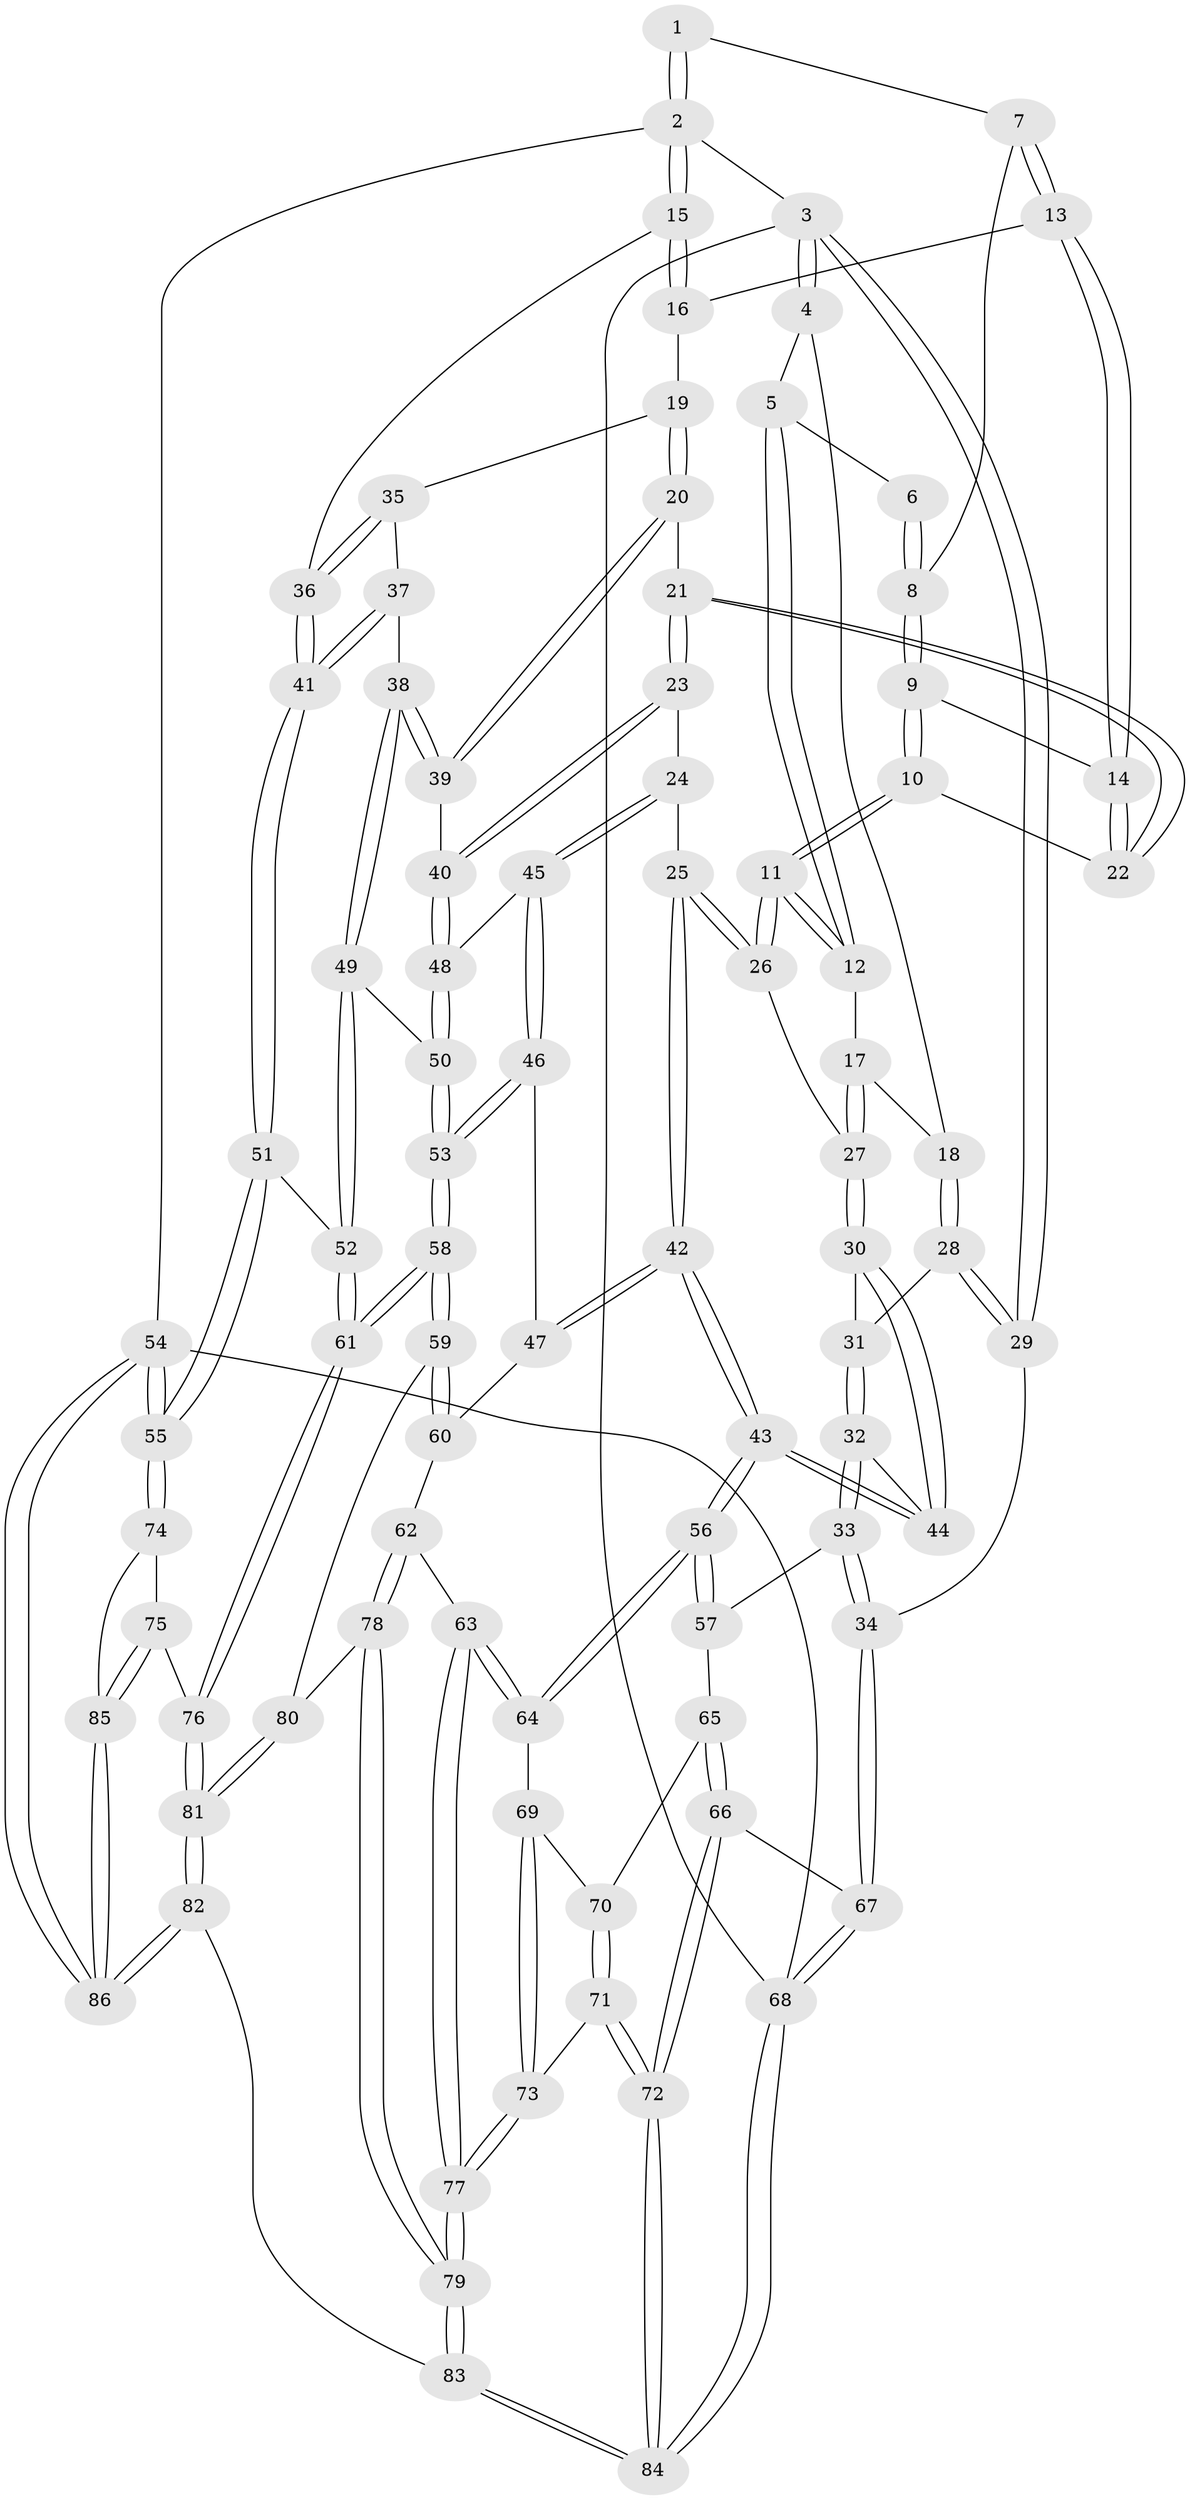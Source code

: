 // coarse degree distribution, {4: 0.5, 6: 0.1, 3: 0.12, 5: 0.28}
// Generated by graph-tools (version 1.1) at 2025/52/02/27/25 19:52:41]
// undirected, 86 vertices, 212 edges
graph export_dot {
graph [start="1"]
  node [color=gray90,style=filled];
  1 [pos="+1+0"];
  2 [pos="+1+0"];
  3 [pos="+0+0"];
  4 [pos="+0.1268624485674682+0"];
  5 [pos="+0.34809931669185934+0"];
  6 [pos="+0.6638107848842721+0"];
  7 [pos="+0.7922783233306415+0.08082251492060001"];
  8 [pos="+0.689982311280008+0.020350755235056573"];
  9 [pos="+0.6398693778010132+0.11798452501242354"];
  10 [pos="+0.5302207011875074+0.18976831873934813"];
  11 [pos="+0.5160181159589942+0.19687052455835066"];
  12 [pos="+0.4974254847731635+0.18719069297417107"];
  13 [pos="+0.8579315780293506+0.17652250738674685"];
  14 [pos="+0.7917468526913933+0.21079848940377638"];
  15 [pos="+1+0"];
  16 [pos="+0.8783979601887919+0.1776945404750174"];
  17 [pos="+0.39815800005956004+0.22841348319992053"];
  18 [pos="+0.22160017471192384+0.24197597050991804"];
  19 [pos="+0.9041697093231683+0.3654739663902326"];
  20 [pos="+0.8980501823806425+0.3737145595125441"];
  21 [pos="+0.7568488056702694+0.2738501172212081"];
  22 [pos="+0.7710441380732267+0.24064563209073841"];
  23 [pos="+0.6883157075560198+0.36873270798964186"];
  24 [pos="+0.6142771326532046+0.3739329720872917"];
  25 [pos="+0.6020444923949364+0.36946809737562214"];
  26 [pos="+0.5642029184750847+0.3213528351953801"];
  27 [pos="+0.3824676619387146+0.40345935158029345"];
  28 [pos="+0.21714483986080507+0.2500030339256848"];
  29 [pos="+0+0.31937807746280633"];
  30 [pos="+0.350738871788053+0.4440800564514437"];
  31 [pos="+0.2273784361182171+0.32854766161641896"];
  32 [pos="+0.11450446335735465+0.4978918259628171"];
  33 [pos="+0.11369080864606734+0.49852081288865197"];
  34 [pos="+0+0.49135918699269165"];
  35 [pos="+0.9157113717018088+0.36310655374864964"];
  36 [pos="+1+0.1544718568493366"];
  37 [pos="+1+0.41826832104053197"];
  38 [pos="+0.873001089573753+0.428072158282416"];
  39 [pos="+0.8727272187161146+0.42760389102697993"];
  40 [pos="+0.7673619247337642+0.4250905022321538"];
  41 [pos="+1+0.49074153660391717"];
  42 [pos="+0.4205468380869785+0.5799890239699546"];
  43 [pos="+0.4109954835111747+0.5843015922804862"];
  44 [pos="+0.35978241121446164+0.4946657973441825"];
  45 [pos="+0.6361311230819916+0.4959936104975141"];
  46 [pos="+0.6394167239320491+0.5481939814890677"];
  47 [pos="+0.5729964161511826+0.5898640872725025"];
  48 [pos="+0.7525586134990893+0.511723706250705"];
  49 [pos="+0.9310065472615912+0.5420513222561048"];
  50 [pos="+0.7508457067928974+0.551250420262019"];
  51 [pos="+1+0.5793619675855766"];
  52 [pos="+0.9521015301540086+0.5655923982133955"];
  53 [pos="+0.7249857711647345+0.5945987581880112"];
  54 [pos="+1+1"];
  55 [pos="+1+0.8541477116943377"];
  56 [pos="+0.38131868048776696+0.6637879920603631"];
  57 [pos="+0.1988797445572888+0.6291085289493408"];
  58 [pos="+0.7566982983787802+0.7479747954539427"];
  59 [pos="+0.741257773716935+0.7487856187711226"];
  60 [pos="+0.6012604315250698+0.6338163903424888"];
  61 [pos="+0.7922809435403692+0.7660453074261808"];
  62 [pos="+0.5109445240425591+0.7800815140150501"];
  63 [pos="+0.4068693437158524+0.7205173005123491"];
  64 [pos="+0.38762507378322314+0.6977761219702093"];
  65 [pos="+0.10439035701080994+0.731898785605178"];
  66 [pos="+0.05899518958561576+0.7415118528568334"];
  67 [pos="+0+0.6696995830039896"];
  68 [pos="+0+1"];
  69 [pos="+0.3567264403025672+0.723109960056367"];
  70 [pos="+0.1786602742707953+0.7813356237846567"];
  71 [pos="+0.20208053768005643+0.9009945213159778"];
  72 [pos="+0.1108017591158672+0.9440103076919575"];
  73 [pos="+0.23254711201268194+0.9026750216015615"];
  74 [pos="+1+0.8509824263294856"];
  75 [pos="+0.8507059513951852+0.8090198780929365"];
  76 [pos="+0.7997315087718821+0.778660892588013"];
  77 [pos="+0.3587618114633463+1"];
  78 [pos="+0.5217297934475249+0.7877426536158086"];
  79 [pos="+0.43882902794845574+1"];
  80 [pos="+0.577780505888684+0.7960984515467991"];
  81 [pos="+0.6555278943786657+1"];
  82 [pos="+0.6374451836943621+1"];
  83 [pos="+0.4504183577281566+1"];
  84 [pos="+0+1"];
  85 [pos="+0.8827149939303812+1"];
  86 [pos="+0.8264239782739676+1"];
  1 -- 2;
  1 -- 2;
  1 -- 7;
  2 -- 3;
  2 -- 15;
  2 -- 15;
  2 -- 54;
  3 -- 4;
  3 -- 4;
  3 -- 29;
  3 -- 29;
  3 -- 68;
  4 -- 5;
  4 -- 18;
  5 -- 6;
  5 -- 12;
  5 -- 12;
  6 -- 8;
  6 -- 8;
  7 -- 8;
  7 -- 13;
  7 -- 13;
  8 -- 9;
  8 -- 9;
  9 -- 10;
  9 -- 10;
  9 -- 14;
  10 -- 11;
  10 -- 11;
  10 -- 22;
  11 -- 12;
  11 -- 12;
  11 -- 26;
  11 -- 26;
  12 -- 17;
  13 -- 14;
  13 -- 14;
  13 -- 16;
  14 -- 22;
  14 -- 22;
  15 -- 16;
  15 -- 16;
  15 -- 36;
  16 -- 19;
  17 -- 18;
  17 -- 27;
  17 -- 27;
  18 -- 28;
  18 -- 28;
  19 -- 20;
  19 -- 20;
  19 -- 35;
  20 -- 21;
  20 -- 39;
  20 -- 39;
  21 -- 22;
  21 -- 22;
  21 -- 23;
  21 -- 23;
  23 -- 24;
  23 -- 40;
  23 -- 40;
  24 -- 25;
  24 -- 45;
  24 -- 45;
  25 -- 26;
  25 -- 26;
  25 -- 42;
  25 -- 42;
  26 -- 27;
  27 -- 30;
  27 -- 30;
  28 -- 29;
  28 -- 29;
  28 -- 31;
  29 -- 34;
  30 -- 31;
  30 -- 44;
  30 -- 44;
  31 -- 32;
  31 -- 32;
  32 -- 33;
  32 -- 33;
  32 -- 44;
  33 -- 34;
  33 -- 34;
  33 -- 57;
  34 -- 67;
  34 -- 67;
  35 -- 36;
  35 -- 36;
  35 -- 37;
  36 -- 41;
  36 -- 41;
  37 -- 38;
  37 -- 41;
  37 -- 41;
  38 -- 39;
  38 -- 39;
  38 -- 49;
  38 -- 49;
  39 -- 40;
  40 -- 48;
  40 -- 48;
  41 -- 51;
  41 -- 51;
  42 -- 43;
  42 -- 43;
  42 -- 47;
  42 -- 47;
  43 -- 44;
  43 -- 44;
  43 -- 56;
  43 -- 56;
  45 -- 46;
  45 -- 46;
  45 -- 48;
  46 -- 47;
  46 -- 53;
  46 -- 53;
  47 -- 60;
  48 -- 50;
  48 -- 50;
  49 -- 50;
  49 -- 52;
  49 -- 52;
  50 -- 53;
  50 -- 53;
  51 -- 52;
  51 -- 55;
  51 -- 55;
  52 -- 61;
  52 -- 61;
  53 -- 58;
  53 -- 58;
  54 -- 55;
  54 -- 55;
  54 -- 86;
  54 -- 86;
  54 -- 68;
  55 -- 74;
  55 -- 74;
  56 -- 57;
  56 -- 57;
  56 -- 64;
  56 -- 64;
  57 -- 65;
  58 -- 59;
  58 -- 59;
  58 -- 61;
  58 -- 61;
  59 -- 60;
  59 -- 60;
  59 -- 80;
  60 -- 62;
  61 -- 76;
  61 -- 76;
  62 -- 63;
  62 -- 78;
  62 -- 78;
  63 -- 64;
  63 -- 64;
  63 -- 77;
  63 -- 77;
  64 -- 69;
  65 -- 66;
  65 -- 66;
  65 -- 70;
  66 -- 67;
  66 -- 72;
  66 -- 72;
  67 -- 68;
  67 -- 68;
  68 -- 84;
  68 -- 84;
  69 -- 70;
  69 -- 73;
  69 -- 73;
  70 -- 71;
  70 -- 71;
  71 -- 72;
  71 -- 72;
  71 -- 73;
  72 -- 84;
  72 -- 84;
  73 -- 77;
  73 -- 77;
  74 -- 75;
  74 -- 85;
  75 -- 76;
  75 -- 85;
  75 -- 85;
  76 -- 81;
  76 -- 81;
  77 -- 79;
  77 -- 79;
  78 -- 79;
  78 -- 79;
  78 -- 80;
  79 -- 83;
  79 -- 83;
  80 -- 81;
  80 -- 81;
  81 -- 82;
  81 -- 82;
  82 -- 83;
  82 -- 86;
  82 -- 86;
  83 -- 84;
  83 -- 84;
  85 -- 86;
  85 -- 86;
}

